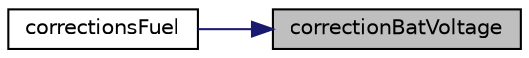 digraph "correctionBatVoltage"
{
 // LATEX_PDF_SIZE
  edge [fontname="Helvetica",fontsize="10",labelfontname="Helvetica",labelfontsize="10"];
  node [fontname="Helvetica",fontsize="10",shape=record];
  rankdir="RL";
  Node14 [label="correctionBatVoltage",height=0.2,width=0.4,color="black", fillcolor="grey75", style="filled", fontcolor="black",tooltip=" "];
  Node14 -> Node15 [dir="back",color="midnightblue",fontsize="10",style="solid",fontname="Helvetica"];
  Node15 [label="correctionsFuel",height=0.2,width=0.4,color="black", fillcolor="white", style="filled",URL="$corrections_8ino.html#a27b96950fe79d10ec18a7643a077d5f1",tooltip=" "];
}
